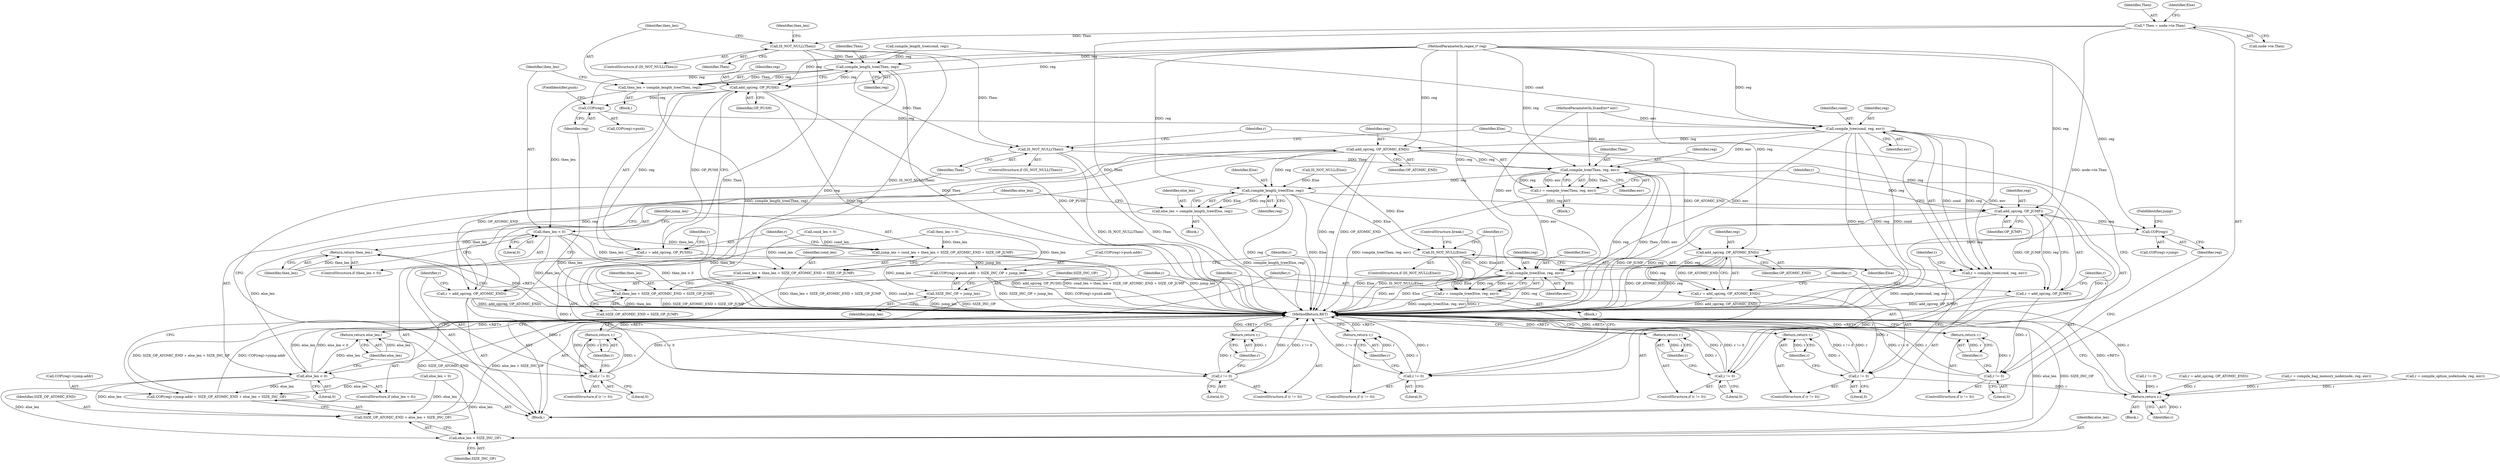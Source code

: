 digraph "0_oniguruma_c509265c5f6ae7264f7b8a8aae1cfa5fc59d108c@pointer" {
"1000288" [label="(Call,* Then = node->te.Then)"];
"1000326" [label="(Call,IS_NOT_NULL(Then))"];
"1000331" [label="(Call,compile_length_tree(Then, reg))"];
"1000329" [label="(Call,then_len = compile_length_tree(Then, reg))"];
"1000335" [label="(Call,then_len < 0)"];
"1000338" [label="(Return,return then_len;)"];
"1000344" [label="(Call,jump_len = cond_len + then_len + SIZE_OP_ATOMIC_END + SIZE_OP_JUMP)"];
"1000364" [label="(Call,COP(reg)->push.addr = SIZE_INC_OP + jump_len)"];
"1000371" [label="(Call,SIZE_INC_OP + jump_len)"];
"1000346" [label="(Call,cond_len + then_len + SIZE_OP_ATOMIC_END + SIZE_OP_JUMP)"];
"1000348" [label="(Call,then_len + SIZE_OP_ATOMIC_END + SIZE_OP_JUMP)"];
"1000355" [label="(Call,add_op(reg, OP_PUSH))"];
"1000353" [label="(Call,r = add_op(reg, OP_PUSH))"];
"1000359" [label="(Call,r != 0)"];
"1000362" [label="(Return,return r;)"];
"1000367" [label="(Call,COP(reg))"];
"1000376" [label="(Call,compile_tree(cond, reg, env))"];
"1000374" [label="(Call,r = compile_tree(cond, reg, env))"];
"1000381" [label="(Call,r != 0)"];
"1000384" [label="(Return,return r;)"];
"1000388" [label="(Call,add_op(reg, OP_ATOMIC_END))"];
"1000386" [label="(Call,r = add_op(reg, OP_ATOMIC_END))"];
"1000392" [label="(Call,r != 0)"];
"1000395" [label="(Return,return r;)"];
"1000403" [label="(Call,compile_tree(Then, reg, env))"];
"1000401" [label="(Call,r = compile_tree(Then, reg, env))"];
"1000408" [label="(Call,r != 0)"];
"1000411" [label="(Return,return r;)"];
"1000419" [label="(Call,compile_length_tree(Else, reg))"];
"1000417" [label="(Call,else_len = compile_length_tree(Else, reg))"];
"1000423" [label="(Call,else_len < 0)"];
"1000426" [label="(Return,return else_len;)"];
"1000443" [label="(Call,COP(reg)->jump.addr = SIZE_OP_ATOMIC_END + else_len + SIZE_INC_OP)"];
"1000450" [label="(Call,SIZE_OP_ATOMIC_END + else_len + SIZE_INC_OP)"];
"1000452" [label="(Call,else_len + SIZE_INC_OP)"];
"1000434" [label="(Call,add_op(reg, OP_JUMP))"];
"1000432" [label="(Call,r = add_op(reg, OP_JUMP))"];
"1000438" [label="(Call,r != 0)"];
"1000441" [label="(Return,return r;)"];
"1000446" [label="(Call,COP(reg))"];
"1000457" [label="(Call,add_op(reg, OP_ATOMIC_END))"];
"1000455" [label="(Call,r = add_op(reg, OP_ATOMIC_END))"];
"1000461" [label="(Call,r != 0)"];
"1000464" [label="(Return,return r;)"];
"1000477" [label="(Return,return r;)"];
"1000472" [label="(Call,compile_tree(Else, reg, env))"];
"1000470" [label="(Call,r = compile_tree(Else, reg, env))"];
"1000467" [label="(Call,IS_NOT_NULL(Else))"];
"1000398" [label="(Call,IS_NOT_NULL(Then))"];
"1000414" [label="(Call,IS_NOT_NULL(Else))"];
"1000339" [label="(Identifier,then_len)"];
"1000412" [label="(Identifier,r)"];
"1000369" [label="(FieldIdentifier,push)"];
"1000387" [label="(Identifier,r)"];
"1000347" [label="(Identifier,cond_len)"];
"1000277" [label="(Block,)"];
"1000290" [label="(Call,node->te.Then)"];
"1000346" [label="(Call,cond_len + then_len + SIZE_OP_ATOMIC_END + SIZE_OP_JUMP)"];
"1000361" [label="(Literal,0)"];
"1000381" [label="(Call,r != 0)"];
"1000404" [label="(Identifier,Then)"];
"1000448" [label="(FieldIdentifier,jump)"];
"1000433" [label="(Identifier,r)"];
"1000406" [label="(Identifier,env)"];
"1000436" [label="(Identifier,OP_JUMP)"];
"1000326" [label="(Call,IS_NOT_NULL(Then))"];
"1000386" [label="(Call,r = add_op(reg, OP_ATOMIC_END))"];
"1000415" [label="(Identifier,Else)"];
"1000353" [label="(Call,r = add_op(reg, OP_PUSH))"];
"1000444" [label="(Call,COP(reg)->jump.addr)"];
"1000371" [label="(Call,SIZE_INC_OP + jump_len)"];
"1000462" [label="(Identifier,r)"];
"1000443" [label="(Call,COP(reg)->jump.addr = SIZE_OP_ATOMIC_END + else_len + SIZE_INC_OP)"];
"1000359" [label="(Call,r != 0)"];
"1000368" [label="(Identifier,reg)"];
"1000367" [label="(Call,COP(reg))"];
"1000341" [label="(Call,then_len = 0)"];
"1000391" [label="(ControlStructure,if (r != 0))"];
"1000467" [label="(Call,IS_NOT_NULL(Else))"];
"1000336" [label="(Identifier,then_len)"];
"1000360" [label="(Identifier,r)"];
"1000434" [label="(Call,add_op(reg, OP_JUMP))"];
"1000442" [label="(Identifier,r)"];
"1000392" [label="(Call,r != 0)"];
"1000465" [label="(Identifier,r)"];
"1000418" [label="(Identifier,else_len)"];
"1000424" [label="(Identifier,else_len)"];
"1000456" [label="(Identifier,r)"];
"1000464" [label="(Return,return r;)"];
"1000408" [label="(Call,r != 0)"];
"1000397" [label="(ControlStructure,if (IS_NOT_NULL(Then)))"];
"1000416" [label="(Block,)"];
"1000400" [label="(Block,)"];
"1000384" [label="(Return,return r;)"];
"1000440" [label="(Literal,0)"];
"1000388" [label="(Call,add_op(reg, OP_ATOMIC_END))"];
"1000410" [label="(Literal,0)"];
"1000477" [label="(Return,return r;)"];
"1000427" [label="(Identifier,else_len)"];
"1000379" [label="(Identifier,env)"];
"1000472" [label="(Call,compile_tree(Else, reg, env))"];
"1000452" [label="(Call,else_len + SIZE_INC_OP)"];
"1000478" [label="(Identifier,r)"];
"1000380" [label="(ControlStructure,if (r != 0))"];
"1000363" [label="(Identifier,r)"];
"1000104" [label="(Block,)"];
"1000446" [label="(Call,COP(reg))"];
"1000375" [label="(Identifier,r)"];
"1000390" [label="(Identifier,OP_ATOMIC_END)"];
"1000396" [label="(Identifier,r)"];
"1000393" [label="(Identifier,r)"];
"1000469" [label="(Block,)"];
"1000366" [label="(Call,COP(reg)->push)"];
"1000455" [label="(Call,r = add_op(reg, OP_ATOMIC_END))"];
"1000103" [label="(MethodParameterIn,ScanEnv* env)"];
"1000460" [label="(ControlStructure,if (r != 0))"];
"1000475" [label="(Identifier,env)"];
"1000451" [label="(Identifier,SIZE_OP_ATOMIC_END)"];
"1000470" [label="(Call,r = compile_tree(Else, reg, env))"];
"1000344" [label="(Call,jump_len = cond_len + then_len + SIZE_OP_ATOMIC_END + SIZE_OP_JUMP)"];
"1000402" [label="(Identifier,r)"];
"1000479" [label="(MethodReturn,RET)"];
"1000457" [label="(Call,add_op(reg, OP_ATOMIC_END))"];
"1000445" [label="(Call,COP(reg)->jump)"];
"1000394" [label="(Literal,0)"];
"1000474" [label="(Identifier,reg)"];
"1000377" [label="(Identifier,cond)"];
"1000466" [label="(ControlStructure,if (IS_NOT_NULL(Else)))"];
"1000338" [label="(Return,return then_len;)"];
"1000419" [label="(Call,compile_length_tree(Else, reg))"];
"1000435" [label="(Identifier,reg)"];
"1000289" [label="(Identifier,Then)"];
"1000373" [label="(Identifier,jump_len)"];
"1000425" [label="(Literal,0)"];
"1000426" [label="(Return,return else_len;)"];
"1000458" [label="(Identifier,reg)"];
"1000441" [label="(Return,return r;)"];
"1000332" [label="(Identifier,Then)"];
"1000327" [label="(Identifier,Then)"];
"1000222" [label="(Call,r != 0)"];
"1000429" [label="(Call,else_len = 0)"];
"1000329" [label="(Call,then_len = compile_length_tree(Then, reg))"];
"1000378" [label="(Identifier,reg)"];
"1000316" [label="(Call,compile_length_tree(cond, reg))"];
"1000102" [label="(MethodParameterIn,regex_t* reg)"];
"1000476" [label="(ControlStructure,break;)"];
"1000421" [label="(Identifier,reg)"];
"1000405" [label="(Identifier,reg)"];
"1000403" [label="(Call,compile_tree(Then, reg, env))"];
"1000288" [label="(Call,* Then = node->te.Then)"];
"1000357" [label="(Identifier,OP_PUSH)"];
"1000450" [label="(Call,SIZE_OP_ATOMIC_END + else_len + SIZE_INC_OP)"];
"1000328" [label="(Block,)"];
"1000331" [label="(Call,compile_length_tree(Then, reg))"];
"1000350" [label="(Call,SIZE_OP_ATOMIC_END + SIZE_OP_JUMP)"];
"1000330" [label="(Identifier,then_len)"];
"1000297" [label="(Identifier,Else)"];
"1000376" [label="(Call,compile_tree(cond, reg, env))"];
"1000439" [label="(Identifier,r)"];
"1000270" [label="(Call,r = add_op(reg, OP_ATOMIC_END))"];
"1000463" [label="(Literal,0)"];
"1000349" [label="(Identifier,then_len)"];
"1000325" [label="(ControlStructure,if (IS_NOT_NULL(Then)))"];
"1000334" [label="(ControlStructure,if (then_len < 0))"];
"1000382" [label="(Identifier,r)"];
"1000113" [label="(Call,r = compile_bag_memory_node(node, reg, env))"];
"1000355" [label="(Call,add_op(reg, OP_PUSH))"];
"1000401" [label="(Call,r = compile_tree(Then, reg, env))"];
"1000468" [label="(Identifier,Else)"];
"1000333" [label="(Identifier,reg)"];
"1000422" [label="(ControlStructure,if (else_len < 0))"];
"1000398" [label="(Call,IS_NOT_NULL(Then))"];
"1000364" [label="(Call,COP(reg)->push.addr = SIZE_INC_OP + jump_len)"];
"1000354" [label="(Identifier,r)"];
"1000372" [label="(Identifier,SIZE_INC_OP)"];
"1000342" [label="(Identifier,then_len)"];
"1000417" [label="(Call,else_len = compile_length_tree(Else, reg))"];
"1000437" [label="(ControlStructure,if (r != 0))"];
"1000407" [label="(ControlStructure,if (r != 0))"];
"1000471" [label="(Identifier,r)"];
"1000447" [label="(Identifier,reg)"];
"1000383" [label="(Literal,0)"];
"1000411" [label="(Return,return r;)"];
"1000348" [label="(Call,then_len + SIZE_OP_ATOMIC_END + SIZE_OP_JUMP)"];
"1000454" [label="(Identifier,SIZE_INC_OP)"];
"1000438" [label="(Call,r != 0)"];
"1000432" [label="(Call,r = add_op(reg, OP_JUMP))"];
"1000459" [label="(Identifier,OP_ATOMIC_END)"];
"1000453" [label="(Identifier,else_len)"];
"1000362" [label="(Return,return r;)"];
"1000399" [label="(Identifier,Then)"];
"1000121" [label="(Call,r = compile_option_node(node, reg, env))"];
"1000337" [label="(Literal,0)"];
"1000420" [label="(Identifier,Else)"];
"1000385" [label="(Identifier,r)"];
"1000335" [label="(Call,then_len < 0)"];
"1000409" [label="(Identifier,r)"];
"1000358" [label="(ControlStructure,if (r != 0))"];
"1000345" [label="(Identifier,jump_len)"];
"1000320" [label="(Call,cond_len < 0)"];
"1000423" [label="(Call,else_len < 0)"];
"1000389" [label="(Identifier,reg)"];
"1000473" [label="(Identifier,Else)"];
"1000461" [label="(Call,r != 0)"];
"1000365" [label="(Call,COP(reg)->push.addr)"];
"1000356" [label="(Identifier,reg)"];
"1000374" [label="(Call,r = compile_tree(cond, reg, env))"];
"1000395" [label="(Return,return r;)"];
"1000288" -> "1000277"  [label="AST: "];
"1000288" -> "1000290"  [label="CFG: "];
"1000289" -> "1000288"  [label="AST: "];
"1000290" -> "1000288"  [label="AST: "];
"1000297" -> "1000288"  [label="CFG: "];
"1000288" -> "1000479"  [label="DDG: node->te.Then"];
"1000288" -> "1000479"  [label="DDG: Then"];
"1000288" -> "1000326"  [label="DDG: Then"];
"1000326" -> "1000325"  [label="AST: "];
"1000326" -> "1000327"  [label="CFG: "];
"1000327" -> "1000326"  [label="AST: "];
"1000330" -> "1000326"  [label="CFG: "];
"1000342" -> "1000326"  [label="CFG: "];
"1000326" -> "1000479"  [label="DDG: IS_NOT_NULL(Then)"];
"1000326" -> "1000479"  [label="DDG: Then"];
"1000326" -> "1000331"  [label="DDG: Then"];
"1000326" -> "1000398"  [label="DDG: Then"];
"1000331" -> "1000329"  [label="AST: "];
"1000331" -> "1000333"  [label="CFG: "];
"1000332" -> "1000331"  [label="AST: "];
"1000333" -> "1000331"  [label="AST: "];
"1000329" -> "1000331"  [label="CFG: "];
"1000331" -> "1000479"  [label="DDG: reg"];
"1000331" -> "1000479"  [label="DDG: Then"];
"1000331" -> "1000329"  [label="DDG: Then"];
"1000331" -> "1000329"  [label="DDG: reg"];
"1000316" -> "1000331"  [label="DDG: reg"];
"1000102" -> "1000331"  [label="DDG: reg"];
"1000331" -> "1000355"  [label="DDG: reg"];
"1000331" -> "1000398"  [label="DDG: Then"];
"1000329" -> "1000328"  [label="AST: "];
"1000330" -> "1000329"  [label="AST: "];
"1000336" -> "1000329"  [label="CFG: "];
"1000329" -> "1000479"  [label="DDG: compile_length_tree(Then, reg)"];
"1000329" -> "1000335"  [label="DDG: then_len"];
"1000335" -> "1000334"  [label="AST: "];
"1000335" -> "1000337"  [label="CFG: "];
"1000336" -> "1000335"  [label="AST: "];
"1000337" -> "1000335"  [label="AST: "];
"1000339" -> "1000335"  [label="CFG: "];
"1000345" -> "1000335"  [label="CFG: "];
"1000335" -> "1000479"  [label="DDG: then_len"];
"1000335" -> "1000479"  [label="DDG: then_len < 0"];
"1000335" -> "1000338"  [label="DDG: then_len"];
"1000335" -> "1000344"  [label="DDG: then_len"];
"1000335" -> "1000346"  [label="DDG: then_len"];
"1000335" -> "1000348"  [label="DDG: then_len"];
"1000338" -> "1000334"  [label="AST: "];
"1000338" -> "1000339"  [label="CFG: "];
"1000339" -> "1000338"  [label="AST: "];
"1000479" -> "1000338"  [label="CFG: "];
"1000338" -> "1000479"  [label="DDG: <RET>"];
"1000339" -> "1000338"  [label="DDG: then_len"];
"1000344" -> "1000277"  [label="AST: "];
"1000344" -> "1000346"  [label="CFG: "];
"1000345" -> "1000344"  [label="AST: "];
"1000346" -> "1000344"  [label="AST: "];
"1000354" -> "1000344"  [label="CFG: "];
"1000344" -> "1000479"  [label="DDG: cond_len + then_len + SIZE_OP_ATOMIC_END + SIZE_OP_JUMP"];
"1000344" -> "1000479"  [label="DDG: jump_len"];
"1000320" -> "1000344"  [label="DDG: cond_len"];
"1000341" -> "1000344"  [label="DDG: then_len"];
"1000344" -> "1000364"  [label="DDG: jump_len"];
"1000344" -> "1000371"  [label="DDG: jump_len"];
"1000364" -> "1000277"  [label="AST: "];
"1000364" -> "1000371"  [label="CFG: "];
"1000365" -> "1000364"  [label="AST: "];
"1000371" -> "1000364"  [label="AST: "];
"1000375" -> "1000364"  [label="CFG: "];
"1000364" -> "1000479"  [label="DDG: COP(reg)->push.addr"];
"1000364" -> "1000479"  [label="DDG: SIZE_INC_OP + jump_len"];
"1000371" -> "1000373"  [label="CFG: "];
"1000372" -> "1000371"  [label="AST: "];
"1000373" -> "1000371"  [label="AST: "];
"1000371" -> "1000479"  [label="DDG: jump_len"];
"1000371" -> "1000479"  [label="DDG: SIZE_INC_OP"];
"1000346" -> "1000348"  [label="CFG: "];
"1000347" -> "1000346"  [label="AST: "];
"1000348" -> "1000346"  [label="AST: "];
"1000346" -> "1000479"  [label="DDG: then_len + SIZE_OP_ATOMIC_END + SIZE_OP_JUMP"];
"1000346" -> "1000479"  [label="DDG: cond_len"];
"1000320" -> "1000346"  [label="DDG: cond_len"];
"1000341" -> "1000346"  [label="DDG: then_len"];
"1000348" -> "1000350"  [label="CFG: "];
"1000349" -> "1000348"  [label="AST: "];
"1000350" -> "1000348"  [label="AST: "];
"1000348" -> "1000479"  [label="DDG: then_len"];
"1000348" -> "1000479"  [label="DDG: SIZE_OP_ATOMIC_END + SIZE_OP_JUMP"];
"1000341" -> "1000348"  [label="DDG: then_len"];
"1000355" -> "1000353"  [label="AST: "];
"1000355" -> "1000357"  [label="CFG: "];
"1000356" -> "1000355"  [label="AST: "];
"1000357" -> "1000355"  [label="AST: "];
"1000353" -> "1000355"  [label="CFG: "];
"1000355" -> "1000479"  [label="DDG: reg"];
"1000355" -> "1000479"  [label="DDG: OP_PUSH"];
"1000355" -> "1000353"  [label="DDG: reg"];
"1000355" -> "1000353"  [label="DDG: OP_PUSH"];
"1000316" -> "1000355"  [label="DDG: reg"];
"1000102" -> "1000355"  [label="DDG: reg"];
"1000355" -> "1000367"  [label="DDG: reg"];
"1000353" -> "1000277"  [label="AST: "];
"1000354" -> "1000353"  [label="AST: "];
"1000360" -> "1000353"  [label="CFG: "];
"1000353" -> "1000479"  [label="DDG: add_op(reg, OP_PUSH)"];
"1000353" -> "1000359"  [label="DDG: r"];
"1000359" -> "1000358"  [label="AST: "];
"1000359" -> "1000361"  [label="CFG: "];
"1000360" -> "1000359"  [label="AST: "];
"1000361" -> "1000359"  [label="AST: "];
"1000363" -> "1000359"  [label="CFG: "];
"1000368" -> "1000359"  [label="CFG: "];
"1000359" -> "1000479"  [label="DDG: r"];
"1000359" -> "1000479"  [label="DDG: r != 0"];
"1000359" -> "1000362"  [label="DDG: r"];
"1000362" -> "1000358"  [label="AST: "];
"1000362" -> "1000363"  [label="CFG: "];
"1000363" -> "1000362"  [label="AST: "];
"1000479" -> "1000362"  [label="CFG: "];
"1000362" -> "1000479"  [label="DDG: <RET>"];
"1000363" -> "1000362"  [label="DDG: r"];
"1000367" -> "1000366"  [label="AST: "];
"1000367" -> "1000368"  [label="CFG: "];
"1000368" -> "1000367"  [label="AST: "];
"1000369" -> "1000367"  [label="CFG: "];
"1000102" -> "1000367"  [label="DDG: reg"];
"1000367" -> "1000376"  [label="DDG: reg"];
"1000376" -> "1000374"  [label="AST: "];
"1000376" -> "1000379"  [label="CFG: "];
"1000377" -> "1000376"  [label="AST: "];
"1000378" -> "1000376"  [label="AST: "];
"1000379" -> "1000376"  [label="AST: "];
"1000374" -> "1000376"  [label="CFG: "];
"1000376" -> "1000479"  [label="DDG: cond"];
"1000376" -> "1000479"  [label="DDG: env"];
"1000376" -> "1000479"  [label="DDG: reg"];
"1000376" -> "1000374"  [label="DDG: cond"];
"1000376" -> "1000374"  [label="DDG: reg"];
"1000376" -> "1000374"  [label="DDG: env"];
"1000316" -> "1000376"  [label="DDG: cond"];
"1000102" -> "1000376"  [label="DDG: reg"];
"1000103" -> "1000376"  [label="DDG: env"];
"1000376" -> "1000388"  [label="DDG: reg"];
"1000376" -> "1000403"  [label="DDG: env"];
"1000376" -> "1000472"  [label="DDG: env"];
"1000374" -> "1000277"  [label="AST: "];
"1000375" -> "1000374"  [label="AST: "];
"1000382" -> "1000374"  [label="CFG: "];
"1000374" -> "1000479"  [label="DDG: compile_tree(cond, reg, env)"];
"1000374" -> "1000381"  [label="DDG: r"];
"1000381" -> "1000380"  [label="AST: "];
"1000381" -> "1000383"  [label="CFG: "];
"1000382" -> "1000381"  [label="AST: "];
"1000383" -> "1000381"  [label="AST: "];
"1000385" -> "1000381"  [label="CFG: "];
"1000387" -> "1000381"  [label="CFG: "];
"1000381" -> "1000479"  [label="DDG: r"];
"1000381" -> "1000479"  [label="DDG: r != 0"];
"1000381" -> "1000384"  [label="DDG: r"];
"1000384" -> "1000380"  [label="AST: "];
"1000384" -> "1000385"  [label="CFG: "];
"1000385" -> "1000384"  [label="AST: "];
"1000479" -> "1000384"  [label="CFG: "];
"1000384" -> "1000479"  [label="DDG: <RET>"];
"1000385" -> "1000384"  [label="DDG: r"];
"1000388" -> "1000386"  [label="AST: "];
"1000388" -> "1000390"  [label="CFG: "];
"1000389" -> "1000388"  [label="AST: "];
"1000390" -> "1000388"  [label="AST: "];
"1000386" -> "1000388"  [label="CFG: "];
"1000388" -> "1000479"  [label="DDG: reg"];
"1000388" -> "1000479"  [label="DDG: OP_ATOMIC_END"];
"1000388" -> "1000386"  [label="DDG: reg"];
"1000388" -> "1000386"  [label="DDG: OP_ATOMIC_END"];
"1000102" -> "1000388"  [label="DDG: reg"];
"1000388" -> "1000403"  [label="DDG: reg"];
"1000388" -> "1000419"  [label="DDG: reg"];
"1000388" -> "1000434"  [label="DDG: reg"];
"1000388" -> "1000457"  [label="DDG: OP_ATOMIC_END"];
"1000386" -> "1000277"  [label="AST: "];
"1000387" -> "1000386"  [label="AST: "];
"1000393" -> "1000386"  [label="CFG: "];
"1000386" -> "1000479"  [label="DDG: add_op(reg, OP_ATOMIC_END)"];
"1000386" -> "1000392"  [label="DDG: r"];
"1000392" -> "1000391"  [label="AST: "];
"1000392" -> "1000394"  [label="CFG: "];
"1000393" -> "1000392"  [label="AST: "];
"1000394" -> "1000392"  [label="AST: "];
"1000396" -> "1000392"  [label="CFG: "];
"1000399" -> "1000392"  [label="CFG: "];
"1000392" -> "1000479"  [label="DDG: r != 0"];
"1000392" -> "1000479"  [label="DDG: r"];
"1000392" -> "1000395"  [label="DDG: r"];
"1000395" -> "1000391"  [label="AST: "];
"1000395" -> "1000396"  [label="CFG: "];
"1000396" -> "1000395"  [label="AST: "];
"1000479" -> "1000395"  [label="CFG: "];
"1000395" -> "1000479"  [label="DDG: <RET>"];
"1000396" -> "1000395"  [label="DDG: r"];
"1000403" -> "1000401"  [label="AST: "];
"1000403" -> "1000406"  [label="CFG: "];
"1000404" -> "1000403"  [label="AST: "];
"1000405" -> "1000403"  [label="AST: "];
"1000406" -> "1000403"  [label="AST: "];
"1000401" -> "1000403"  [label="CFG: "];
"1000403" -> "1000479"  [label="DDG: reg"];
"1000403" -> "1000479"  [label="DDG: Then"];
"1000403" -> "1000479"  [label="DDG: env"];
"1000403" -> "1000401"  [label="DDG: Then"];
"1000403" -> "1000401"  [label="DDG: reg"];
"1000403" -> "1000401"  [label="DDG: env"];
"1000398" -> "1000403"  [label="DDG: Then"];
"1000102" -> "1000403"  [label="DDG: reg"];
"1000103" -> "1000403"  [label="DDG: env"];
"1000403" -> "1000419"  [label="DDG: reg"];
"1000403" -> "1000434"  [label="DDG: reg"];
"1000403" -> "1000472"  [label="DDG: env"];
"1000401" -> "1000400"  [label="AST: "];
"1000402" -> "1000401"  [label="AST: "];
"1000409" -> "1000401"  [label="CFG: "];
"1000401" -> "1000479"  [label="DDG: compile_tree(Then, reg, env)"];
"1000401" -> "1000408"  [label="DDG: r"];
"1000408" -> "1000407"  [label="AST: "];
"1000408" -> "1000410"  [label="CFG: "];
"1000409" -> "1000408"  [label="AST: "];
"1000410" -> "1000408"  [label="AST: "];
"1000412" -> "1000408"  [label="CFG: "];
"1000415" -> "1000408"  [label="CFG: "];
"1000408" -> "1000479"  [label="DDG: r"];
"1000408" -> "1000479"  [label="DDG: r != 0"];
"1000408" -> "1000411"  [label="DDG: r"];
"1000411" -> "1000407"  [label="AST: "];
"1000411" -> "1000412"  [label="CFG: "];
"1000412" -> "1000411"  [label="AST: "];
"1000479" -> "1000411"  [label="CFG: "];
"1000411" -> "1000479"  [label="DDG: <RET>"];
"1000412" -> "1000411"  [label="DDG: r"];
"1000419" -> "1000417"  [label="AST: "];
"1000419" -> "1000421"  [label="CFG: "];
"1000420" -> "1000419"  [label="AST: "];
"1000421" -> "1000419"  [label="AST: "];
"1000417" -> "1000419"  [label="CFG: "];
"1000419" -> "1000479"  [label="DDG: Else"];
"1000419" -> "1000479"  [label="DDG: reg"];
"1000419" -> "1000417"  [label="DDG: Else"];
"1000419" -> "1000417"  [label="DDG: reg"];
"1000414" -> "1000419"  [label="DDG: Else"];
"1000102" -> "1000419"  [label="DDG: reg"];
"1000419" -> "1000434"  [label="DDG: reg"];
"1000419" -> "1000467"  [label="DDG: Else"];
"1000417" -> "1000416"  [label="AST: "];
"1000418" -> "1000417"  [label="AST: "];
"1000424" -> "1000417"  [label="CFG: "];
"1000417" -> "1000479"  [label="DDG: compile_length_tree(Else, reg)"];
"1000417" -> "1000423"  [label="DDG: else_len"];
"1000423" -> "1000422"  [label="AST: "];
"1000423" -> "1000425"  [label="CFG: "];
"1000424" -> "1000423"  [label="AST: "];
"1000425" -> "1000423"  [label="AST: "];
"1000427" -> "1000423"  [label="CFG: "];
"1000433" -> "1000423"  [label="CFG: "];
"1000423" -> "1000479"  [label="DDG: else_len < 0"];
"1000423" -> "1000479"  [label="DDG: else_len"];
"1000423" -> "1000426"  [label="DDG: else_len"];
"1000423" -> "1000443"  [label="DDG: else_len"];
"1000423" -> "1000450"  [label="DDG: else_len"];
"1000423" -> "1000452"  [label="DDG: else_len"];
"1000426" -> "1000422"  [label="AST: "];
"1000426" -> "1000427"  [label="CFG: "];
"1000427" -> "1000426"  [label="AST: "];
"1000479" -> "1000426"  [label="CFG: "];
"1000426" -> "1000479"  [label="DDG: <RET>"];
"1000427" -> "1000426"  [label="DDG: else_len"];
"1000443" -> "1000277"  [label="AST: "];
"1000443" -> "1000450"  [label="CFG: "];
"1000444" -> "1000443"  [label="AST: "];
"1000450" -> "1000443"  [label="AST: "];
"1000456" -> "1000443"  [label="CFG: "];
"1000443" -> "1000479"  [label="DDG: SIZE_OP_ATOMIC_END + else_len + SIZE_INC_OP"];
"1000443" -> "1000479"  [label="DDG: COP(reg)->jump.addr"];
"1000429" -> "1000443"  [label="DDG: else_len"];
"1000450" -> "1000452"  [label="CFG: "];
"1000451" -> "1000450"  [label="AST: "];
"1000452" -> "1000450"  [label="AST: "];
"1000450" -> "1000479"  [label="DDG: else_len + SIZE_INC_OP"];
"1000450" -> "1000479"  [label="DDG: SIZE_OP_ATOMIC_END"];
"1000429" -> "1000450"  [label="DDG: else_len"];
"1000452" -> "1000454"  [label="CFG: "];
"1000453" -> "1000452"  [label="AST: "];
"1000454" -> "1000452"  [label="AST: "];
"1000452" -> "1000479"  [label="DDG: else_len"];
"1000452" -> "1000479"  [label="DDG: SIZE_INC_OP"];
"1000429" -> "1000452"  [label="DDG: else_len"];
"1000434" -> "1000432"  [label="AST: "];
"1000434" -> "1000436"  [label="CFG: "];
"1000435" -> "1000434"  [label="AST: "];
"1000436" -> "1000434"  [label="AST: "];
"1000432" -> "1000434"  [label="CFG: "];
"1000434" -> "1000479"  [label="DDG: OP_JUMP"];
"1000434" -> "1000479"  [label="DDG: reg"];
"1000434" -> "1000432"  [label="DDG: reg"];
"1000434" -> "1000432"  [label="DDG: OP_JUMP"];
"1000102" -> "1000434"  [label="DDG: reg"];
"1000434" -> "1000446"  [label="DDG: reg"];
"1000432" -> "1000277"  [label="AST: "];
"1000433" -> "1000432"  [label="AST: "];
"1000439" -> "1000432"  [label="CFG: "];
"1000432" -> "1000479"  [label="DDG: add_op(reg, OP_JUMP)"];
"1000432" -> "1000438"  [label="DDG: r"];
"1000438" -> "1000437"  [label="AST: "];
"1000438" -> "1000440"  [label="CFG: "];
"1000439" -> "1000438"  [label="AST: "];
"1000440" -> "1000438"  [label="AST: "];
"1000442" -> "1000438"  [label="CFG: "];
"1000447" -> "1000438"  [label="CFG: "];
"1000438" -> "1000479"  [label="DDG: r != 0"];
"1000438" -> "1000479"  [label="DDG: r"];
"1000438" -> "1000441"  [label="DDG: r"];
"1000441" -> "1000437"  [label="AST: "];
"1000441" -> "1000442"  [label="CFG: "];
"1000442" -> "1000441"  [label="AST: "];
"1000479" -> "1000441"  [label="CFG: "];
"1000441" -> "1000479"  [label="DDG: <RET>"];
"1000442" -> "1000441"  [label="DDG: r"];
"1000446" -> "1000445"  [label="AST: "];
"1000446" -> "1000447"  [label="CFG: "];
"1000447" -> "1000446"  [label="AST: "];
"1000448" -> "1000446"  [label="CFG: "];
"1000102" -> "1000446"  [label="DDG: reg"];
"1000446" -> "1000457"  [label="DDG: reg"];
"1000457" -> "1000455"  [label="AST: "];
"1000457" -> "1000459"  [label="CFG: "];
"1000458" -> "1000457"  [label="AST: "];
"1000459" -> "1000457"  [label="AST: "];
"1000455" -> "1000457"  [label="CFG: "];
"1000457" -> "1000479"  [label="DDG: OP_ATOMIC_END"];
"1000457" -> "1000479"  [label="DDG: reg"];
"1000457" -> "1000455"  [label="DDG: reg"];
"1000457" -> "1000455"  [label="DDG: OP_ATOMIC_END"];
"1000102" -> "1000457"  [label="DDG: reg"];
"1000457" -> "1000472"  [label="DDG: reg"];
"1000455" -> "1000277"  [label="AST: "];
"1000456" -> "1000455"  [label="AST: "];
"1000462" -> "1000455"  [label="CFG: "];
"1000455" -> "1000479"  [label="DDG: add_op(reg, OP_ATOMIC_END)"];
"1000455" -> "1000461"  [label="DDG: r"];
"1000461" -> "1000460"  [label="AST: "];
"1000461" -> "1000463"  [label="CFG: "];
"1000462" -> "1000461"  [label="AST: "];
"1000463" -> "1000461"  [label="AST: "];
"1000465" -> "1000461"  [label="CFG: "];
"1000468" -> "1000461"  [label="CFG: "];
"1000461" -> "1000479"  [label="DDG: r != 0"];
"1000461" -> "1000479"  [label="DDG: r"];
"1000461" -> "1000464"  [label="DDG: r"];
"1000461" -> "1000477"  [label="DDG: r"];
"1000464" -> "1000460"  [label="AST: "];
"1000464" -> "1000465"  [label="CFG: "];
"1000465" -> "1000464"  [label="AST: "];
"1000479" -> "1000464"  [label="CFG: "];
"1000464" -> "1000479"  [label="DDG: <RET>"];
"1000465" -> "1000464"  [label="DDG: r"];
"1000477" -> "1000104"  [label="AST: "];
"1000477" -> "1000478"  [label="CFG: "];
"1000478" -> "1000477"  [label="AST: "];
"1000479" -> "1000477"  [label="CFG: "];
"1000477" -> "1000479"  [label="DDG: <RET>"];
"1000478" -> "1000477"  [label="DDG: r"];
"1000222" -> "1000477"  [label="DDG: r"];
"1000113" -> "1000477"  [label="DDG: r"];
"1000470" -> "1000477"  [label="DDG: r"];
"1000270" -> "1000477"  [label="DDG: r"];
"1000121" -> "1000477"  [label="DDG: r"];
"1000472" -> "1000470"  [label="AST: "];
"1000472" -> "1000475"  [label="CFG: "];
"1000473" -> "1000472"  [label="AST: "];
"1000474" -> "1000472"  [label="AST: "];
"1000475" -> "1000472"  [label="AST: "];
"1000470" -> "1000472"  [label="CFG: "];
"1000472" -> "1000479"  [label="DDG: reg"];
"1000472" -> "1000479"  [label="DDG: env"];
"1000472" -> "1000479"  [label="DDG: Else"];
"1000472" -> "1000470"  [label="DDG: Else"];
"1000472" -> "1000470"  [label="DDG: reg"];
"1000472" -> "1000470"  [label="DDG: env"];
"1000467" -> "1000472"  [label="DDG: Else"];
"1000102" -> "1000472"  [label="DDG: reg"];
"1000103" -> "1000472"  [label="DDG: env"];
"1000470" -> "1000469"  [label="AST: "];
"1000471" -> "1000470"  [label="AST: "];
"1000476" -> "1000470"  [label="CFG: "];
"1000470" -> "1000479"  [label="DDG: compile_tree(Else, reg, env)"];
"1000470" -> "1000479"  [label="DDG: r"];
"1000467" -> "1000466"  [label="AST: "];
"1000467" -> "1000468"  [label="CFG: "];
"1000468" -> "1000467"  [label="AST: "];
"1000471" -> "1000467"  [label="CFG: "];
"1000476" -> "1000467"  [label="CFG: "];
"1000467" -> "1000479"  [label="DDG: Else"];
"1000467" -> "1000479"  [label="DDG: IS_NOT_NULL(Else)"];
"1000414" -> "1000467"  [label="DDG: Else"];
"1000398" -> "1000397"  [label="AST: "];
"1000398" -> "1000399"  [label="CFG: "];
"1000399" -> "1000398"  [label="AST: "];
"1000402" -> "1000398"  [label="CFG: "];
"1000415" -> "1000398"  [label="CFG: "];
"1000398" -> "1000479"  [label="DDG: IS_NOT_NULL(Then)"];
"1000398" -> "1000479"  [label="DDG: Then"];
}
